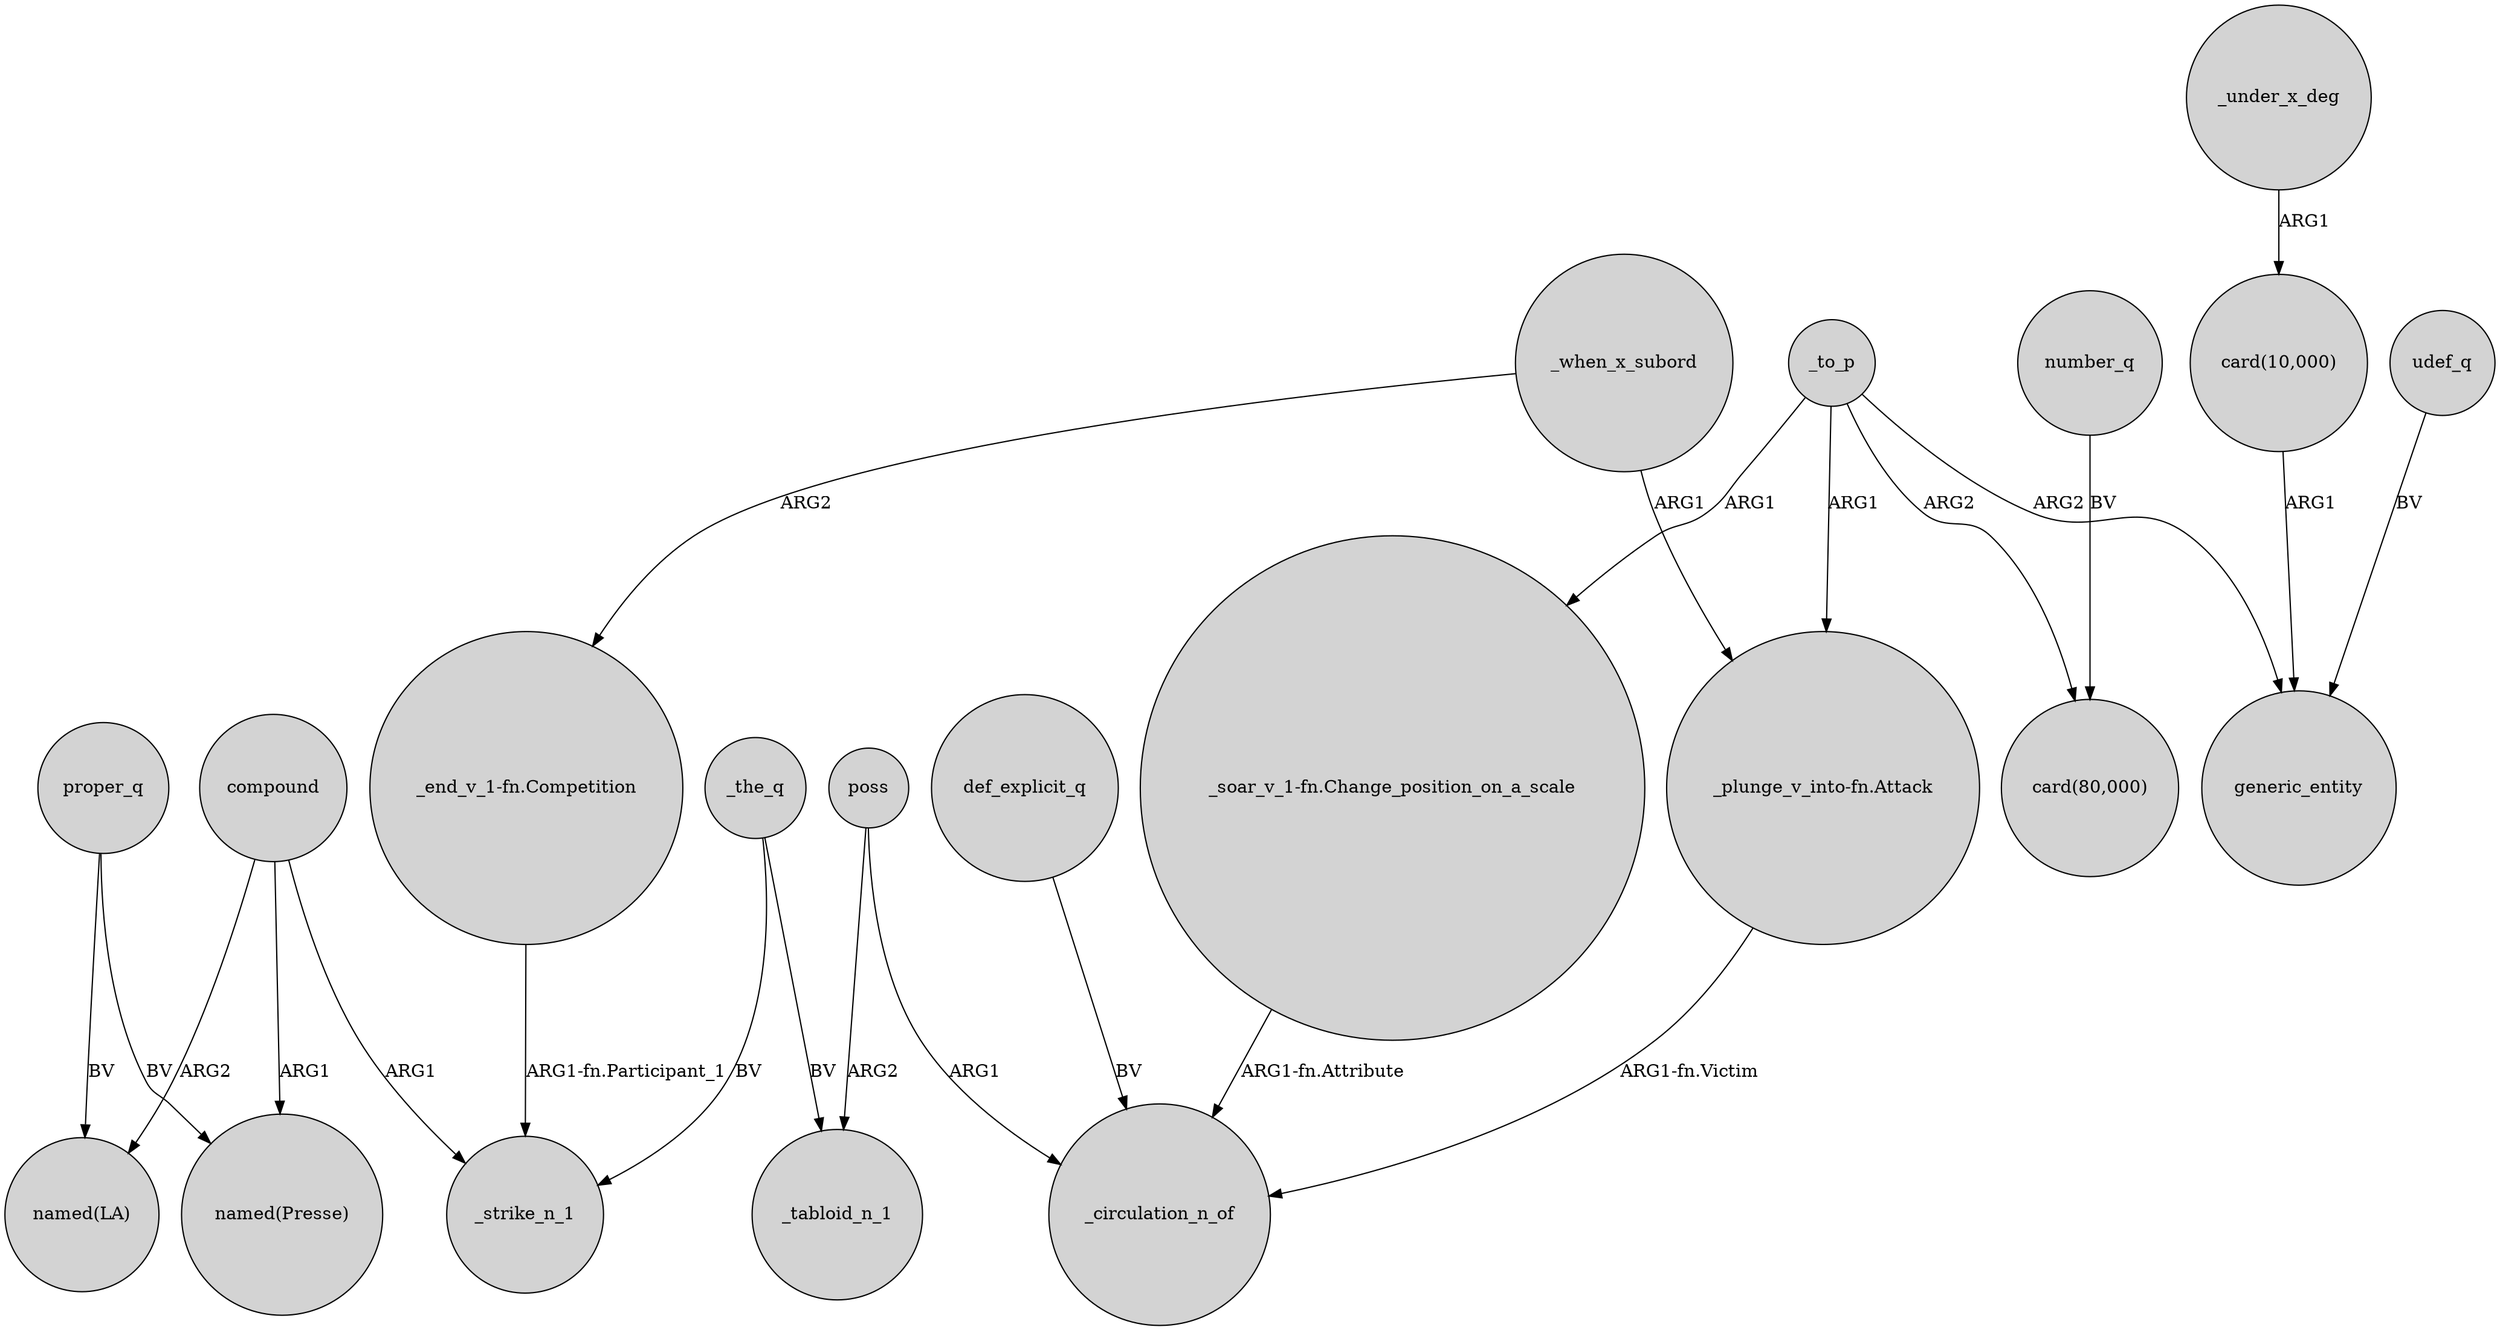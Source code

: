 digraph {
	node [shape=circle style=filled]
	_the_q -> _strike_n_1 [label=BV]
	_to_p -> generic_entity [label=ARG2]
	_when_x_subord -> "_plunge_v_into-fn.Attack" [label=ARG1]
	_to_p -> "card(80,000)" [label=ARG2]
	"_plunge_v_into-fn.Attack" -> _circulation_n_of [label="ARG1-fn.Victim"]
	"card(10,000)" -> generic_entity [label=ARG1]
	proper_q -> "named(Presse)" [label=BV]
	_the_q -> _tabloid_n_1 [label=BV]
	_to_p -> "_soar_v_1-fn.Change_position_on_a_scale" [label=ARG1]
	compound -> "named(Presse)" [label=ARG1]
	_to_p -> "_plunge_v_into-fn.Attack" [label=ARG1]
	def_explicit_q -> _circulation_n_of [label=BV]
	udef_q -> generic_entity [label=BV]
	poss -> _tabloid_n_1 [label=ARG2]
	"_end_v_1-fn.Competition" -> _strike_n_1 [label="ARG1-fn.Participant_1"]
	poss -> _circulation_n_of [label=ARG1]
	proper_q -> "named(LA)" [label=BV]
	number_q -> "card(80,000)" [label=BV]
	"_soar_v_1-fn.Change_position_on_a_scale" -> _circulation_n_of [label="ARG1-fn.Attribute"]
	_under_x_deg -> "card(10,000)" [label=ARG1]
	_when_x_subord -> "_end_v_1-fn.Competition" [label=ARG2]
	compound -> "named(LA)" [label=ARG2]
	compound -> _strike_n_1 [label=ARG1]
}
